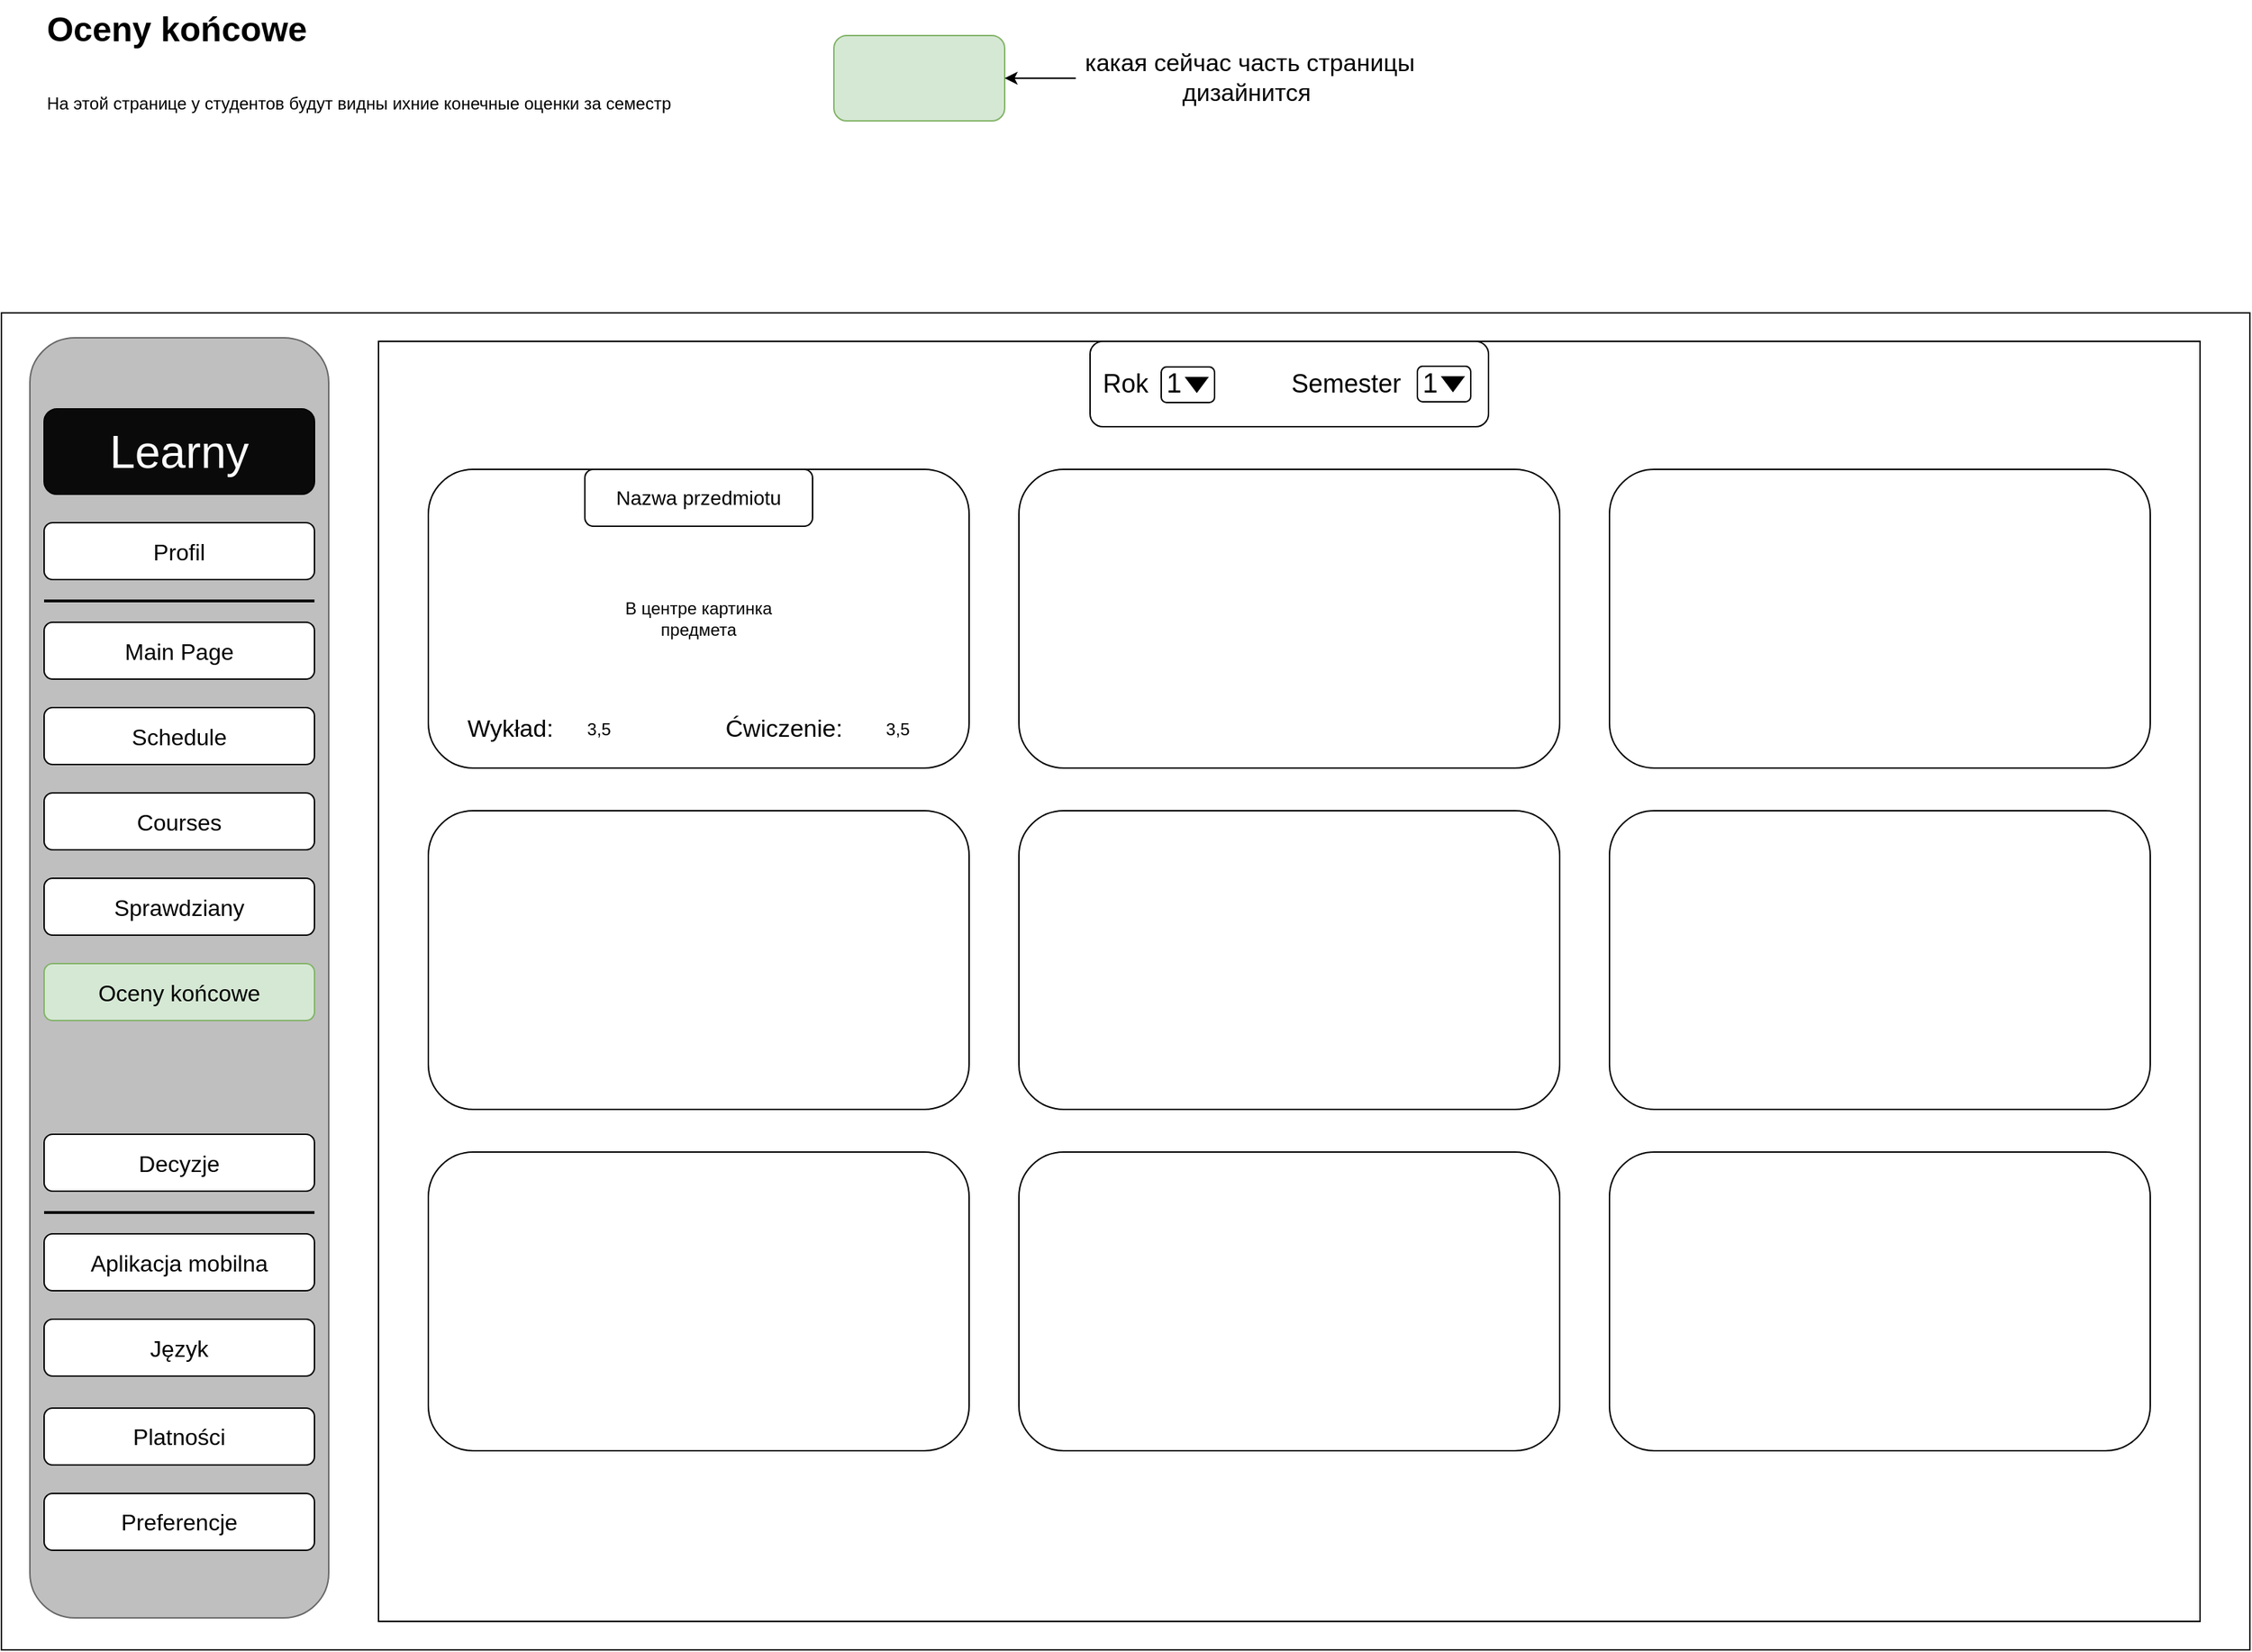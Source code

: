 <mxfile version="24.4.13" type="device">
  <diagram name="Page-1" id="PCV9GSiqIiurZ7s8O__2">
    <mxGraphModel dx="83" dy="2527" grid="1" gridSize="10" guides="1" tooltips="1" connect="1" arrows="1" fold="1" page="1" pageScale="1" pageWidth="2000" pageHeight="700" math="0" shadow="0">
      <root>
        <mxCell id="0" />
        <mxCell id="1" parent="0" />
        <mxCell id="z3hOGR8UCYPBz9I-sSKv-19" value="&lt;h1 style=&quot;margin-top: 0px;&quot;&gt;Oceny końcowe&lt;/h1&gt;&lt;div&gt;&lt;br&gt;&lt;/div&gt;&lt;div&gt;На этой странице у студентов будут видны ихние конечные оценки за семестр&lt;/div&gt;" style="text;html=1;whiteSpace=wrap;overflow=hidden;rounded=0;" parent="1" vertex="1">
          <mxGeometry x="2060" y="-1190" width="510" height="110" as="geometry" />
        </mxCell>
        <mxCell id="z3hOGR8UCYPBz9I-sSKv-20" value="" style="rounded=1;whiteSpace=wrap;html=1;fillColor=#d5e8d4;strokeColor=#82b366;" parent="1" vertex="1">
          <mxGeometry x="2615" y="-1165" width="120" height="60" as="geometry" />
        </mxCell>
        <mxCell id="z3hOGR8UCYPBz9I-sSKv-21" style="edgeStyle=orthogonalEdgeStyle;rounded=0;orthogonalLoop=1;jettySize=auto;html=1;exitX=0;exitY=0.5;exitDx=0;exitDy=0;entryX=1;entryY=0.5;entryDx=0;entryDy=0;" parent="1" source="z3hOGR8UCYPBz9I-sSKv-22" target="z3hOGR8UCYPBz9I-sSKv-20" edge="1">
          <mxGeometry relative="1" as="geometry" />
        </mxCell>
        <mxCell id="z3hOGR8UCYPBz9I-sSKv-22" value="&amp;nbsp;какая сейчас часть страницы дизайнится" style="text;html=1;align=center;verticalAlign=middle;whiteSpace=wrap;rounded=0;fontSize=17;" parent="1" vertex="1">
          <mxGeometry x="2785" y="-1152.5" width="240" height="35" as="geometry" />
        </mxCell>
        <mxCell id="z3hOGR8UCYPBz9I-sSKv-27" value="" style="rounded=0;whiteSpace=wrap;html=1;fillColor=default;fillStyle=auto;" parent="1" vertex="1">
          <mxGeometry x="2030" y="-970" width="1580" height="940" as="geometry" />
        </mxCell>
        <mxCell id="z3hOGR8UCYPBz9I-sSKv-28" value="" style="group" parent="1" vertex="1" connectable="0">
          <mxGeometry x="2050" y="-952.5" width="210" height="900" as="geometry" />
        </mxCell>
        <mxCell id="z3hOGR8UCYPBz9I-sSKv-29" value="" style="rounded=1;whiteSpace=wrap;html=1;fillColor=#BFBFBF;fontColor=#333333;strokeColor=#666666;movable=1;resizable=1;rotatable=1;deletable=1;editable=1;locked=0;connectable=1;" parent="z3hOGR8UCYPBz9I-sSKv-28" vertex="1">
          <mxGeometry width="210" height="900" as="geometry" />
        </mxCell>
        <mxCell id="z3hOGR8UCYPBz9I-sSKv-30" value="&lt;font style=&quot;font-size: 32px;&quot;&gt;Learny&lt;/font&gt;" style="rounded=1;whiteSpace=wrap;html=1;fillColor=#0A0A0A;fontColor=#FCFCFC;fontSize=16;movable=1;resizable=1;rotatable=1;deletable=1;editable=1;locked=0;connectable=1;" parent="z3hOGR8UCYPBz9I-sSKv-28" vertex="1">
          <mxGeometry x="10" y="50" width="190" height="60" as="geometry" />
        </mxCell>
        <mxCell id="z3hOGR8UCYPBz9I-sSKv-31" value="Main Page" style="rounded=1;whiteSpace=wrap;html=1;fontSize=16;" parent="z3hOGR8UCYPBz9I-sSKv-28" vertex="1">
          <mxGeometry x="10" y="200" width="190" height="40" as="geometry" />
        </mxCell>
        <mxCell id="z3hOGR8UCYPBz9I-sSKv-32" value="Schedule" style="rounded=1;whiteSpace=wrap;html=1;fontSize=16;" parent="z3hOGR8UCYPBz9I-sSKv-28" vertex="1">
          <mxGeometry x="10" y="260" width="190" height="40" as="geometry" />
        </mxCell>
        <mxCell id="z3hOGR8UCYPBz9I-sSKv-33" value="Courses" style="rounded=1;whiteSpace=wrap;html=1;fontSize=16;" parent="z3hOGR8UCYPBz9I-sSKv-28" vertex="1">
          <mxGeometry x="10" y="320" width="190" height="40" as="geometry" />
        </mxCell>
        <mxCell id="z3hOGR8UCYPBz9I-sSKv-34" value="Sprawdziany" style="rounded=1;whiteSpace=wrap;html=1;fontSize=16;" parent="z3hOGR8UCYPBz9I-sSKv-28" vertex="1">
          <mxGeometry x="10" y="380" width="190" height="40" as="geometry" />
        </mxCell>
        <mxCell id="z3hOGR8UCYPBz9I-sSKv-35" value="Oceny końcowe" style="rounded=1;whiteSpace=wrap;html=1;fontSize=16;fillColor=#d5e8d4;strokeColor=#82b366;" parent="z3hOGR8UCYPBz9I-sSKv-28" vertex="1">
          <mxGeometry x="10" y="440" width="190" height="40" as="geometry" />
        </mxCell>
        <mxCell id="z3hOGR8UCYPBz9I-sSKv-37" value="Decyzje" style="rounded=1;whiteSpace=wrap;html=1;fontSize=16;" parent="z3hOGR8UCYPBz9I-sSKv-28" vertex="1">
          <mxGeometry x="10" y="560" width="190" height="40" as="geometry" />
        </mxCell>
        <mxCell id="z3hOGR8UCYPBz9I-sSKv-38" value="Profil" style="rounded=1;whiteSpace=wrap;html=1;fontSize=16;" parent="z3hOGR8UCYPBz9I-sSKv-28" vertex="1">
          <mxGeometry x="10" y="130" width="190" height="40" as="geometry" />
        </mxCell>
        <mxCell id="z3hOGR8UCYPBz9I-sSKv-39" value="" style="line;strokeWidth=2;html=1;" parent="z3hOGR8UCYPBz9I-sSKv-28" vertex="1">
          <mxGeometry x="10" y="180" width="190" height="10" as="geometry" />
        </mxCell>
        <mxCell id="z3hOGR8UCYPBz9I-sSKv-40" value="" style="line;strokeWidth=2;html=1;" parent="z3hOGR8UCYPBz9I-sSKv-28" vertex="1">
          <mxGeometry x="10" y="610" width="190" height="10" as="geometry" />
        </mxCell>
        <mxCell id="z3hOGR8UCYPBz9I-sSKv-41" value="Aplikacja mobilna" style="rounded=1;whiteSpace=wrap;html=1;fontSize=16;" parent="z3hOGR8UCYPBz9I-sSKv-28" vertex="1">
          <mxGeometry x="10" y="630" width="190" height="40" as="geometry" />
        </mxCell>
        <mxCell id="z3hOGR8UCYPBz9I-sSKv-42" value="Preferencje" style="rounded=1;whiteSpace=wrap;html=1;fontSize=16;" parent="z3hOGR8UCYPBz9I-sSKv-28" vertex="1">
          <mxGeometry x="10" y="812.5" width="190" height="40" as="geometry" />
        </mxCell>
        <mxCell id="z3hOGR8UCYPBz9I-sSKv-43" value="Język" style="rounded=1;whiteSpace=wrap;html=1;fontSize=16;" parent="z3hOGR8UCYPBz9I-sSKv-28" vertex="1">
          <mxGeometry x="10" y="690" width="190" height="40" as="geometry" />
        </mxCell>
        <mxCell id="z3hOGR8UCYPBz9I-sSKv-44" value="Platności" style="rounded=1;whiteSpace=wrap;html=1;fontSize=16;" parent="z3hOGR8UCYPBz9I-sSKv-28" vertex="1">
          <mxGeometry x="10" y="752.5" width="190" height="40" as="geometry" />
        </mxCell>
        <mxCell id="z3hOGR8UCYPBz9I-sSKv-45" value="" style="rounded=0;whiteSpace=wrap;html=1;" parent="1" vertex="1">
          <mxGeometry x="2295" y="-950" width="1280" height="900" as="geometry" />
        </mxCell>
        <mxCell id="z3hOGR8UCYPBz9I-sSKv-46" value="" style="rounded=1;whiteSpace=wrap;html=1;fontSize=18;" parent="1" vertex="1">
          <mxGeometry x="2795" y="-950" width="280" height="60" as="geometry" />
        </mxCell>
        <mxCell id="z3hOGR8UCYPBz9I-sSKv-47" value="Semester" style="text;html=1;align=center;verticalAlign=middle;whiteSpace=wrap;rounded=0;fontSize=18;" parent="1" vertex="1">
          <mxGeometry x="2935" y="-935" width="80" height="30" as="geometry" />
        </mxCell>
        <mxCell id="z3hOGR8UCYPBz9I-sSKv-48" value="" style="group" parent="1" vertex="1" connectable="0">
          <mxGeometry x="3025" y="-932.5" width="37.5" height="25" as="geometry" />
        </mxCell>
        <mxCell id="z3hOGR8UCYPBz9I-sSKv-49" value="" style="rounded=1;whiteSpace=wrap;html=1;" parent="z3hOGR8UCYPBz9I-sSKv-48" vertex="1">
          <mxGeometry width="37.5" height="25" as="geometry" />
        </mxCell>
        <mxCell id="z3hOGR8UCYPBz9I-sSKv-50" value="" style="triangle;whiteSpace=wrap;html=1;rotation=90;fillColor=#000000;" parent="z3hOGR8UCYPBz9I-sSKv-48" vertex="1">
          <mxGeometry x="20" y="5" width="10" height="15" as="geometry" />
        </mxCell>
        <mxCell id="z3hOGR8UCYPBz9I-sSKv-51" value="1" style="text;html=1;align=center;verticalAlign=middle;whiteSpace=wrap;rounded=0;fontSize=19;" parent="z3hOGR8UCYPBz9I-sSKv-48" vertex="1">
          <mxGeometry x="3" width="12" height="25" as="geometry" />
        </mxCell>
        <mxCell id="z3hOGR8UCYPBz9I-sSKv-52" value="Rok" style="text;html=1;align=center;verticalAlign=middle;whiteSpace=wrap;rounded=0;fontSize=18;" parent="1" vertex="1">
          <mxGeometry x="2795" y="-935" width="50" height="30" as="geometry" />
        </mxCell>
        <mxCell id="z3hOGR8UCYPBz9I-sSKv-53" value="" style="group" parent="1" vertex="1" connectable="0">
          <mxGeometry x="2845" y="-932" width="37.5" height="25" as="geometry" />
        </mxCell>
        <mxCell id="z3hOGR8UCYPBz9I-sSKv-54" value="" style="rounded=1;whiteSpace=wrap;html=1;" parent="z3hOGR8UCYPBz9I-sSKv-53" vertex="1">
          <mxGeometry width="37.5" height="25" as="geometry" />
        </mxCell>
        <mxCell id="z3hOGR8UCYPBz9I-sSKv-55" value="" style="triangle;whiteSpace=wrap;html=1;rotation=90;fillColor=#000000;" parent="z3hOGR8UCYPBz9I-sSKv-53" vertex="1">
          <mxGeometry x="20" y="5" width="10" height="15" as="geometry" />
        </mxCell>
        <mxCell id="z3hOGR8UCYPBz9I-sSKv-56" value="1" style="text;html=1;align=center;verticalAlign=middle;whiteSpace=wrap;rounded=0;fontSize=19;" parent="z3hOGR8UCYPBz9I-sSKv-53" vertex="1">
          <mxGeometry x="3" y="-1" width="12" height="25" as="geometry" />
        </mxCell>
        <mxCell id="z3hOGR8UCYPBz9I-sSKv-57" value="" style="rounded=1;whiteSpace=wrap;html=1;" parent="1" vertex="1">
          <mxGeometry x="2330" y="-860" width="380" height="210" as="geometry" />
        </mxCell>
        <mxCell id="z3hOGR8UCYPBz9I-sSKv-58" value="" style="rounded=1;whiteSpace=wrap;html=1;" parent="1" vertex="1">
          <mxGeometry x="2745" y="-860" width="380" height="210" as="geometry" />
        </mxCell>
        <mxCell id="z3hOGR8UCYPBz9I-sSKv-59" value="" style="rounded=1;whiteSpace=wrap;html=1;" parent="1" vertex="1">
          <mxGeometry x="3160" y="-860" width="380" height="210" as="geometry" />
        </mxCell>
        <mxCell id="z3hOGR8UCYPBz9I-sSKv-60" value="" style="rounded=1;whiteSpace=wrap;html=1;" parent="1" vertex="1">
          <mxGeometry x="2330" y="-620" width="380" height="210" as="geometry" />
        </mxCell>
        <mxCell id="z3hOGR8UCYPBz9I-sSKv-61" value="" style="rounded=1;whiteSpace=wrap;html=1;" parent="1" vertex="1">
          <mxGeometry x="2745" y="-620" width="380" height="210" as="geometry" />
        </mxCell>
        <mxCell id="z3hOGR8UCYPBz9I-sSKv-62" value="" style="rounded=1;whiteSpace=wrap;html=1;" parent="1" vertex="1">
          <mxGeometry x="3160" y="-620" width="380" height="210" as="geometry" />
        </mxCell>
        <mxCell id="z3hOGR8UCYPBz9I-sSKv-63" value="" style="rounded=1;whiteSpace=wrap;html=1;" parent="1" vertex="1">
          <mxGeometry x="2330" y="-380" width="380" height="210" as="geometry" />
        </mxCell>
        <mxCell id="z3hOGR8UCYPBz9I-sSKv-64" value="" style="rounded=1;whiteSpace=wrap;html=1;" parent="1" vertex="1">
          <mxGeometry x="2745" y="-380" width="380" height="210" as="geometry" />
        </mxCell>
        <mxCell id="z3hOGR8UCYPBz9I-sSKv-65" value="" style="rounded=1;whiteSpace=wrap;html=1;" parent="1" vertex="1">
          <mxGeometry x="3160" y="-380" width="380" height="210" as="geometry" />
        </mxCell>
        <mxCell id="z3hOGR8UCYPBz9I-sSKv-66" value="&lt;font style=&quot;font-size: 14px;&quot;&gt;Nazwa przedmiotu&lt;/font&gt;" style="text;html=1;align=center;verticalAlign=middle;whiteSpace=wrap;rounded=1;strokeColor=default;" parent="1" vertex="1">
          <mxGeometry x="2440" y="-860" width="160" height="40" as="geometry" />
        </mxCell>
        <mxCell id="z3hOGR8UCYPBz9I-sSKv-74" value="В центре картинка предмета" style="text;html=1;align=center;verticalAlign=middle;whiteSpace=wrap;rounded=0;" parent="1" vertex="1">
          <mxGeometry x="2455" y="-770" width="130" height="30" as="geometry" />
        </mxCell>
        <mxCell id="z3hOGR8UCYPBz9I-sSKv-75" value="Wykład:&amp;nbsp;" style="text;html=1;align=center;verticalAlign=middle;whiteSpace=wrap;rounded=0;fontSize=17;" parent="1" vertex="1">
          <mxGeometry x="2360" y="-692" width="60" height="30" as="geometry" />
        </mxCell>
        <mxCell id="z3hOGR8UCYPBz9I-sSKv-76" value="3,5" style="text;html=1;align=center;verticalAlign=middle;whiteSpace=wrap;rounded=0;" parent="1" vertex="1">
          <mxGeometry x="2420" y="-692" width="60" height="30" as="geometry" />
        </mxCell>
        <mxCell id="z3hOGR8UCYPBz9I-sSKv-77" value="Ćwiczenie:" style="text;html=1;align=center;verticalAlign=middle;whiteSpace=wrap;rounded=0;fontSize=17;" parent="1" vertex="1">
          <mxGeometry x="2530" y="-692" width="100" height="30" as="geometry" />
        </mxCell>
        <mxCell id="z3hOGR8UCYPBz9I-sSKv-78" value="3,5" style="text;html=1;align=center;verticalAlign=middle;whiteSpace=wrap;rounded=0;" parent="1" vertex="1">
          <mxGeometry x="2630" y="-692" width="60" height="30" as="geometry" />
        </mxCell>
      </root>
    </mxGraphModel>
  </diagram>
</mxfile>
